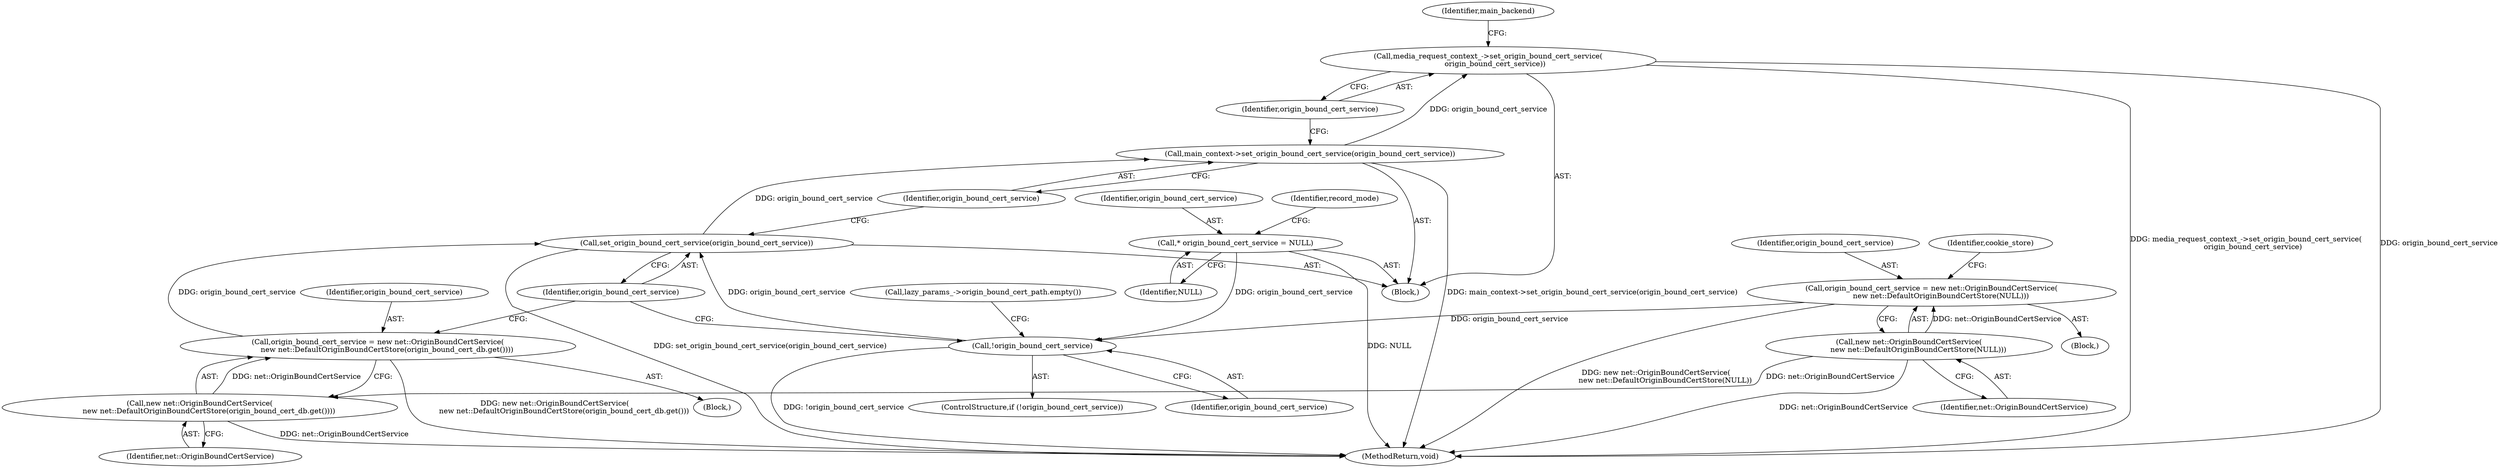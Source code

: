 digraph "0_Chrome_d6b061bf189e0661a3d94d89dbcb2e6f70b433da@pointer" {
"1000282" [label="(Call,media_request_context_->set_origin_bound_cert_service(\n      origin_bound_cert_service))"];
"1000280" [label="(Call,main_context->set_origin_bound_cert_service(origin_bound_cert_service))"];
"1000278" [label="(Call,set_origin_bound_cert_service(origin_bound_cert_service))"];
"1000259" [label="(Call,!origin_bound_cert_service)"];
"1000200" [label="(Call,* origin_bound_cert_service = NULL)"];
"1000212" [label="(Call,origin_bound_cert_service = new net::OriginBoundCertService(\n        new net::DefaultOriginBoundCertStore(NULL)))"];
"1000214" [label="(Call,new net::OriginBoundCertService(\n        new net::DefaultOriginBoundCertStore(NULL)))"];
"1000274" [label="(Call,origin_bound_cert_service = new net::OriginBoundCertService(\n        new net::DefaultOriginBoundCertStore(origin_bound_cert_db.get())))"];
"1000276" [label="(Call,new net::OriginBoundCertService(\n        new net::DefaultOriginBoundCertStore(origin_bound_cert_db.get())))"];
"1000214" [label="(Call,new net::OriginBoundCertService(\n        new net::DefaultOriginBoundCertStore(NULL)))"];
"1000218" [label="(Identifier,cookie_store)"];
"1000274" [label="(Call,origin_bound_cert_service = new net::OriginBoundCertService(\n        new net::DefaultOriginBoundCertStore(origin_bound_cert_db.get())))"];
"1000213" [label="(Identifier,origin_bound_cert_service)"];
"1000264" [label="(Call,lazy_params_->origin_bound_cert_path.empty())"];
"1000200" [label="(Call,* origin_bound_cert_service = NULL)"];
"1000207" [label="(Block,)"];
"1000202" [label="(Identifier,NULL)"];
"1000282" [label="(Call,media_request_context_->set_origin_bound_cert_service(\n      origin_bound_cert_service))"];
"1000286" [label="(Identifier,main_backend)"];
"1000212" [label="(Call,origin_bound_cert_service = new net::OriginBoundCertService(\n        new net::DefaultOriginBoundCertStore(NULL)))"];
"1000345" [label="(MethodReturn,void)"];
"1000258" [label="(ControlStructure,if (!origin_bound_cert_service))"];
"1000283" [label="(Identifier,origin_bound_cert_service)"];
"1000201" [label="(Identifier,origin_bound_cert_service)"];
"1000103" [label="(Block,)"];
"1000281" [label="(Identifier,origin_bound_cert_service)"];
"1000276" [label="(Call,new net::OriginBoundCertService(\n        new net::DefaultOriginBoundCertStore(origin_bound_cert_db.get())))"];
"1000260" [label="(Identifier,origin_bound_cert_service)"];
"1000280" [label="(Call,main_context->set_origin_bound_cert_service(origin_bound_cert_service))"];
"1000215" [label="(Identifier,net::OriginBoundCertService)"];
"1000275" [label="(Identifier,origin_bound_cert_service)"];
"1000259" [label="(Call,!origin_bound_cert_service)"];
"1000278" [label="(Call,set_origin_bound_cert_service(origin_bound_cert_service))"];
"1000205" [label="(Identifier,record_mode)"];
"1000261" [label="(Block,)"];
"1000279" [label="(Identifier,origin_bound_cert_service)"];
"1000277" [label="(Identifier,net::OriginBoundCertService)"];
"1000282" -> "1000103"  [label="AST: "];
"1000282" -> "1000283"  [label="CFG: "];
"1000283" -> "1000282"  [label="AST: "];
"1000286" -> "1000282"  [label="CFG: "];
"1000282" -> "1000345"  [label="DDG: media_request_context_->set_origin_bound_cert_service(\n      origin_bound_cert_service)"];
"1000282" -> "1000345"  [label="DDG: origin_bound_cert_service"];
"1000280" -> "1000282"  [label="DDG: origin_bound_cert_service"];
"1000280" -> "1000103"  [label="AST: "];
"1000280" -> "1000281"  [label="CFG: "];
"1000281" -> "1000280"  [label="AST: "];
"1000283" -> "1000280"  [label="CFG: "];
"1000280" -> "1000345"  [label="DDG: main_context->set_origin_bound_cert_service(origin_bound_cert_service)"];
"1000278" -> "1000280"  [label="DDG: origin_bound_cert_service"];
"1000278" -> "1000103"  [label="AST: "];
"1000278" -> "1000279"  [label="CFG: "];
"1000279" -> "1000278"  [label="AST: "];
"1000281" -> "1000278"  [label="CFG: "];
"1000278" -> "1000345"  [label="DDG: set_origin_bound_cert_service(origin_bound_cert_service)"];
"1000259" -> "1000278"  [label="DDG: origin_bound_cert_service"];
"1000274" -> "1000278"  [label="DDG: origin_bound_cert_service"];
"1000259" -> "1000258"  [label="AST: "];
"1000259" -> "1000260"  [label="CFG: "];
"1000260" -> "1000259"  [label="AST: "];
"1000264" -> "1000259"  [label="CFG: "];
"1000279" -> "1000259"  [label="CFG: "];
"1000259" -> "1000345"  [label="DDG: !origin_bound_cert_service"];
"1000200" -> "1000259"  [label="DDG: origin_bound_cert_service"];
"1000212" -> "1000259"  [label="DDG: origin_bound_cert_service"];
"1000200" -> "1000103"  [label="AST: "];
"1000200" -> "1000202"  [label="CFG: "];
"1000201" -> "1000200"  [label="AST: "];
"1000202" -> "1000200"  [label="AST: "];
"1000205" -> "1000200"  [label="CFG: "];
"1000200" -> "1000345"  [label="DDG: NULL"];
"1000212" -> "1000207"  [label="AST: "];
"1000212" -> "1000214"  [label="CFG: "];
"1000213" -> "1000212"  [label="AST: "];
"1000214" -> "1000212"  [label="AST: "];
"1000218" -> "1000212"  [label="CFG: "];
"1000212" -> "1000345"  [label="DDG: new net::OriginBoundCertService(\n        new net::DefaultOriginBoundCertStore(NULL))"];
"1000214" -> "1000212"  [label="DDG: net::OriginBoundCertService"];
"1000214" -> "1000215"  [label="CFG: "];
"1000215" -> "1000214"  [label="AST: "];
"1000214" -> "1000345"  [label="DDG: net::OriginBoundCertService"];
"1000214" -> "1000276"  [label="DDG: net::OriginBoundCertService"];
"1000274" -> "1000261"  [label="AST: "];
"1000274" -> "1000276"  [label="CFG: "];
"1000275" -> "1000274"  [label="AST: "];
"1000276" -> "1000274"  [label="AST: "];
"1000279" -> "1000274"  [label="CFG: "];
"1000274" -> "1000345"  [label="DDG: new net::OriginBoundCertService(\n        new net::DefaultOriginBoundCertStore(origin_bound_cert_db.get()))"];
"1000276" -> "1000274"  [label="DDG: net::OriginBoundCertService"];
"1000276" -> "1000277"  [label="CFG: "];
"1000277" -> "1000276"  [label="AST: "];
"1000276" -> "1000345"  [label="DDG: net::OriginBoundCertService"];
}
